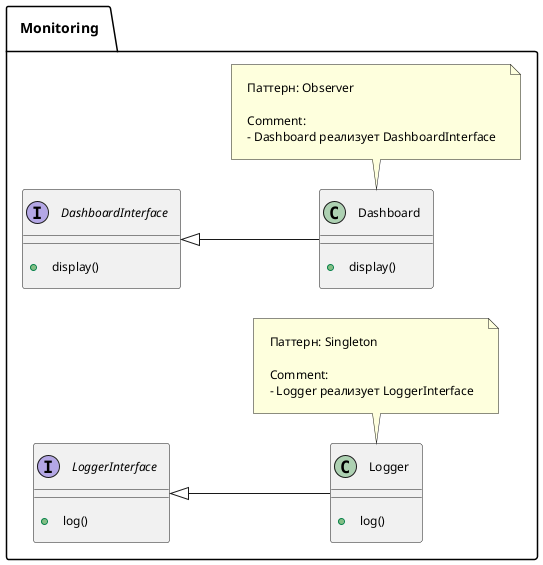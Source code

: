 @startuml

left to right direction

skinparam class {
  FontSize 12
  AttributeFontSize 12
  OperationFontSize 12
}
skinparam note {
  FontSize 12
}
skinparam arrow {
  Thickness 1
}
skinparam padding 10
skinparam linetype ortho
skinparam ranksep 50
skinparam nodesep 30

namespace Monitoring {
    interface DashboardInterface {
        +display()
    }
    interface LoggerInterface {
        +log()
    }
    class Dashboard {
        +display()
    }
    class Logger {
        +log()
    }

    DashboardInterface <|-- Dashboard
    LoggerInterface <|-- Logger

    note bottom of Dashboard
      Паттерн: Observer

      Comment:
      - Dashboard реализует DashboardInterface
    end note

    note bottom of Logger
      Паттерн: Singleton

      Comment:
      - Logger реализует LoggerInterface
    end note
}

@enduml
